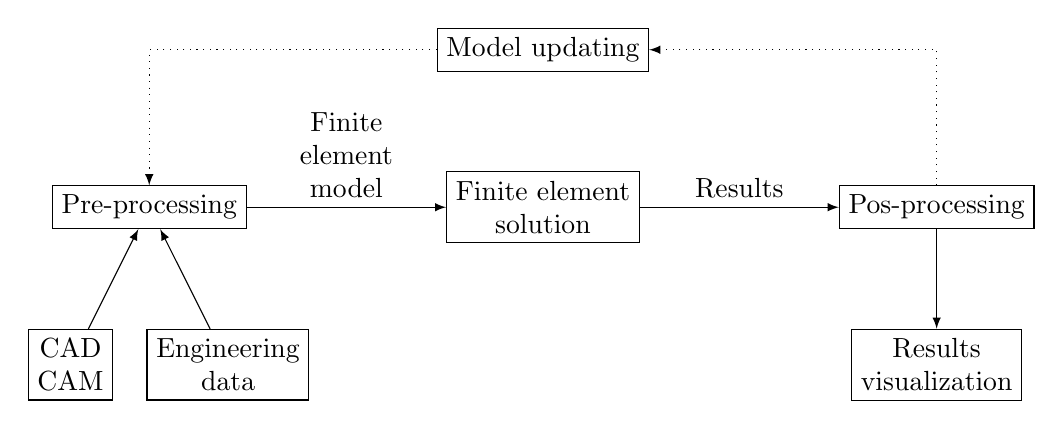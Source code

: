 \begin{tikzpicture}

\node[draw] (pre) at (0,0) {Pre-processing};
\node[draw, below of=pre, node distance=2cm, align = center, xshift = -1cm] (cad) {CAD \\ CAM};
\node[draw, below of=pre, node distance=2cm, align = center, xshift = 1cm] (eng) {Engineering \\ data};
\node[draw, right of=pre, node distance=5cm, align = center] (fea) {Finite element \\ solution};
\node[draw, above of=fea, node distance=2cm, align = center] (upd) {Model updating};
\node[draw, right of=fea, node distance=5cm] (pos) {Pos-processing};
\node[draw, below of=pos, node distance=2cm, align = center] (vis) {Results \\ visualization};

\draw[-latex] (pre) -- (fea) node [midway, above, align = center] {Finite \\ element \\ model};
\draw[-latex] (fea) -- (pos) node [midway, above] {Results};
\draw[-latex] (pos) -- (vis);
\draw[-latex] (cad) -- (pre);
\draw[-latex] (eng) -- (pre);
\draw[-latex,dotted] (upd) -| (pre);
\draw[-latex,dotted] (pos) |- (upd);
\end{tikzpicture}